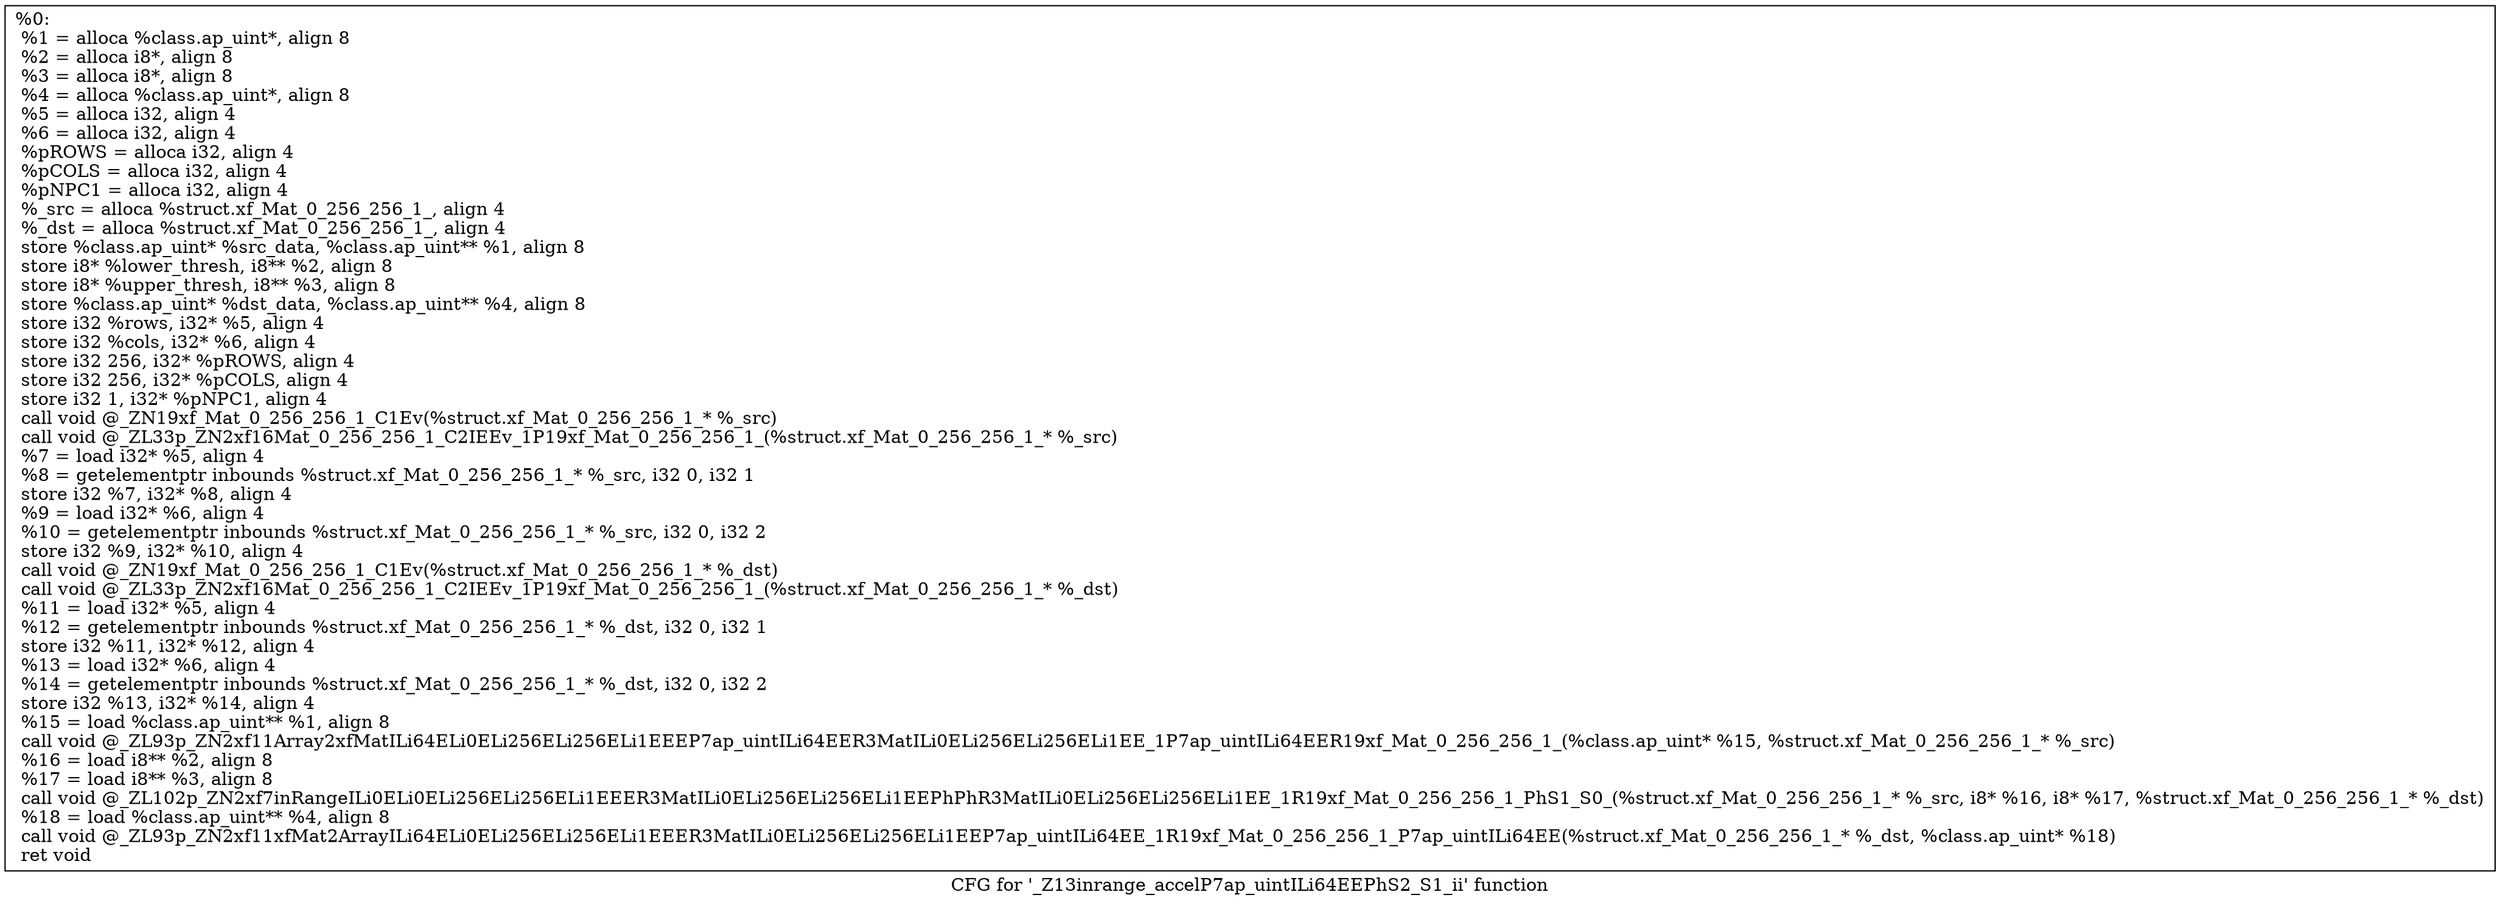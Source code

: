 digraph "CFG for '_Z13inrange_accelP7ap_uintILi64EEPhS2_S1_ii' function" {
	label="CFG for '_Z13inrange_accelP7ap_uintILi64EEPhS2_S1_ii' function";

	Node0x16fab10 [shape=record,label="{%0:\l  %1 = alloca %class.ap_uint*, align 8\l  %2 = alloca i8*, align 8\l  %3 = alloca i8*, align 8\l  %4 = alloca %class.ap_uint*, align 8\l  %5 = alloca i32, align 4\l  %6 = alloca i32, align 4\l  %pROWS = alloca i32, align 4\l  %pCOLS = alloca i32, align 4\l  %pNPC1 = alloca i32, align 4\l  %_src = alloca %struct.xf_Mat_0_256_256_1_, align 4\l  %_dst = alloca %struct.xf_Mat_0_256_256_1_, align 4\l  store %class.ap_uint* %src_data, %class.ap_uint** %1, align 8\l  store i8* %lower_thresh, i8** %2, align 8\l  store i8* %upper_thresh, i8** %3, align 8\l  store %class.ap_uint* %dst_data, %class.ap_uint** %4, align 8\l  store i32 %rows, i32* %5, align 4\l  store i32 %cols, i32* %6, align 4\l  store i32 256, i32* %pROWS, align 4\l  store i32 256, i32* %pCOLS, align 4\l  store i32 1, i32* %pNPC1, align 4\l  call void @_ZN19xf_Mat_0_256_256_1_C1Ev(%struct.xf_Mat_0_256_256_1_* %_src)\l  call void @_ZL33p_ZN2xf16Mat_0_256_256_1_C2IEEv_1P19xf_Mat_0_256_256_1_(%struct.xf_Mat_0_256_256_1_* %_src)\l  %7 = load i32* %5, align 4\l  %8 = getelementptr inbounds %struct.xf_Mat_0_256_256_1_* %_src, i32 0, i32 1\l  store i32 %7, i32* %8, align 4\l  %9 = load i32* %6, align 4\l  %10 = getelementptr inbounds %struct.xf_Mat_0_256_256_1_* %_src, i32 0, i32 2\l  store i32 %9, i32* %10, align 4\l  call void @_ZN19xf_Mat_0_256_256_1_C1Ev(%struct.xf_Mat_0_256_256_1_* %_dst)\l  call void @_ZL33p_ZN2xf16Mat_0_256_256_1_C2IEEv_1P19xf_Mat_0_256_256_1_(%struct.xf_Mat_0_256_256_1_* %_dst)\l  %11 = load i32* %5, align 4\l  %12 = getelementptr inbounds %struct.xf_Mat_0_256_256_1_* %_dst, i32 0, i32 1\l  store i32 %11, i32* %12, align 4\l  %13 = load i32* %6, align 4\l  %14 = getelementptr inbounds %struct.xf_Mat_0_256_256_1_* %_dst, i32 0, i32 2\l  store i32 %13, i32* %14, align 4\l  %15 = load %class.ap_uint** %1, align 8\l  call void @_ZL93p_ZN2xf11Array2xfMatILi64ELi0ELi256ELi256ELi1EEEP7ap_uintILi64EER3MatILi0ELi256ELi256ELi1EE_1P7ap_uintILi64EER19xf_Mat_0_256_256_1_(%class.ap_uint* %15, %struct.xf_Mat_0_256_256_1_* %_src)\l  %16 = load i8** %2, align 8\l  %17 = load i8** %3, align 8\l  call void @_ZL102p_ZN2xf7inRangeILi0ELi0ELi256ELi256ELi1EEER3MatILi0ELi256ELi256ELi1EEPhPhR3MatILi0ELi256ELi256ELi1EE_1R19xf_Mat_0_256_256_1_PhS1_S0_(%struct.xf_Mat_0_256_256_1_* %_src, i8* %16, i8* %17, %struct.xf_Mat_0_256_256_1_* %_dst)\l  %18 = load %class.ap_uint** %4, align 8\l  call void @_ZL93p_ZN2xf11xfMat2ArrayILi64ELi0ELi256ELi256ELi1EEER3MatILi0ELi256ELi256ELi1EEP7ap_uintILi64EE_1R19xf_Mat_0_256_256_1_P7ap_uintILi64EE(%struct.xf_Mat_0_256_256_1_* %_dst, %class.ap_uint* %18)\l  ret void\l}"];
}
